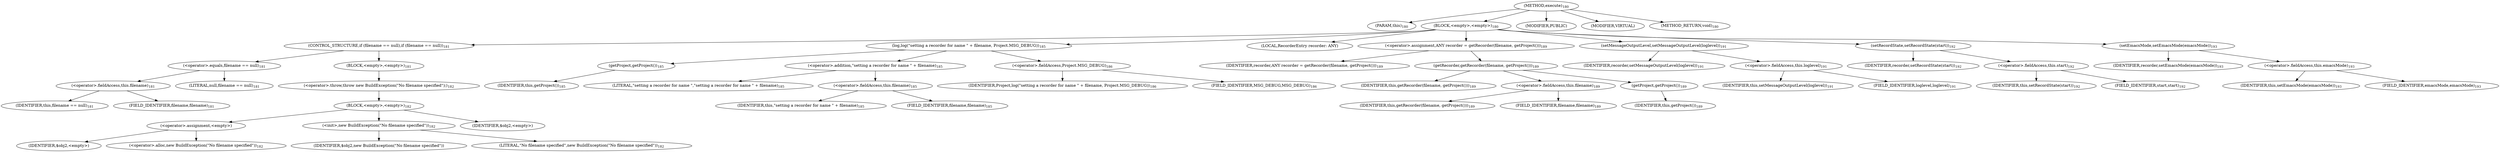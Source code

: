digraph "execute" {  
"190" [label = <(METHOD,execute)<SUB>180</SUB>> ]
"10" [label = <(PARAM,this)<SUB>180</SUB>> ]
"191" [label = <(BLOCK,&lt;empty&gt;,&lt;empty&gt;)<SUB>180</SUB>> ]
"192" [label = <(CONTROL_STRUCTURE,if (filename == null),if (filename == null))<SUB>181</SUB>> ]
"193" [label = <(&lt;operator&gt;.equals,filename == null)<SUB>181</SUB>> ]
"194" [label = <(&lt;operator&gt;.fieldAccess,this.filename)<SUB>181</SUB>> ]
"195" [label = <(IDENTIFIER,this,filename == null)<SUB>181</SUB>> ]
"196" [label = <(FIELD_IDENTIFIER,filename,filename)<SUB>181</SUB>> ]
"197" [label = <(LITERAL,null,filename == null)<SUB>181</SUB>> ]
"198" [label = <(BLOCK,&lt;empty&gt;,&lt;empty&gt;)<SUB>181</SUB>> ]
"199" [label = <(&lt;operator&gt;.throw,throw new BuildException(&quot;No filename specified&quot;);)<SUB>182</SUB>> ]
"200" [label = <(BLOCK,&lt;empty&gt;,&lt;empty&gt;)<SUB>182</SUB>> ]
"201" [label = <(&lt;operator&gt;.assignment,&lt;empty&gt;)> ]
"202" [label = <(IDENTIFIER,$obj2,&lt;empty&gt;)> ]
"203" [label = <(&lt;operator&gt;.alloc,new BuildException(&quot;No filename specified&quot;))<SUB>182</SUB>> ]
"204" [label = <(&lt;init&gt;,new BuildException(&quot;No filename specified&quot;))<SUB>182</SUB>> ]
"205" [label = <(IDENTIFIER,$obj2,new BuildException(&quot;No filename specified&quot;))> ]
"206" [label = <(LITERAL,&quot;No filename specified&quot;,new BuildException(&quot;No filename specified&quot;))<SUB>182</SUB>> ]
"207" [label = <(IDENTIFIER,$obj2,&lt;empty&gt;)> ]
"208" [label = <(log,log(&quot;setting a recorder for name &quot; + filename, Project.MSG_DEBUG))<SUB>185</SUB>> ]
"209" [label = <(getProject,getProject())<SUB>185</SUB>> ]
"9" [label = <(IDENTIFIER,this,getProject())<SUB>185</SUB>> ]
"210" [label = <(&lt;operator&gt;.addition,&quot;setting a recorder for name &quot; + filename)<SUB>185</SUB>> ]
"211" [label = <(LITERAL,&quot;setting a recorder for name &quot;,&quot;setting a recorder for name &quot; + filename)<SUB>185</SUB>> ]
"212" [label = <(&lt;operator&gt;.fieldAccess,this.filename)<SUB>185</SUB>> ]
"213" [label = <(IDENTIFIER,this,&quot;setting a recorder for name &quot; + filename)<SUB>185</SUB>> ]
"214" [label = <(FIELD_IDENTIFIER,filename,filename)<SUB>185</SUB>> ]
"215" [label = <(&lt;operator&gt;.fieldAccess,Project.MSG_DEBUG)<SUB>186</SUB>> ]
"216" [label = <(IDENTIFIER,Project,log(&quot;setting a recorder for name &quot; + filename, Project.MSG_DEBUG))<SUB>186</SUB>> ]
"217" [label = <(FIELD_IDENTIFIER,MSG_DEBUG,MSG_DEBUG)<SUB>186</SUB>> ]
"218" [label = <(LOCAL,RecorderEntry recorder: ANY)> ]
"219" [label = <(&lt;operator&gt;.assignment,ANY recorder = getRecorder(filename, getProject()))<SUB>189</SUB>> ]
"220" [label = <(IDENTIFIER,recorder,ANY recorder = getRecorder(filename, getProject()))<SUB>189</SUB>> ]
"221" [label = <(getRecorder,getRecorder(filename, getProject()))<SUB>189</SUB>> ]
"12" [label = <(IDENTIFIER,this,getRecorder(filename, getProject()))<SUB>189</SUB>> ]
"222" [label = <(&lt;operator&gt;.fieldAccess,this.filename)<SUB>189</SUB>> ]
"223" [label = <(IDENTIFIER,this,getRecorder(filename, getProject()))<SUB>189</SUB>> ]
"224" [label = <(FIELD_IDENTIFIER,filename,filename)<SUB>189</SUB>> ]
"225" [label = <(getProject,getProject())<SUB>189</SUB>> ]
"11" [label = <(IDENTIFIER,this,getProject())<SUB>189</SUB>> ]
"226" [label = <(setMessageOutputLevel,setMessageOutputLevel(loglevel))<SUB>191</SUB>> ]
"227" [label = <(IDENTIFIER,recorder,setMessageOutputLevel(loglevel))<SUB>191</SUB>> ]
"228" [label = <(&lt;operator&gt;.fieldAccess,this.loglevel)<SUB>191</SUB>> ]
"229" [label = <(IDENTIFIER,this,setMessageOutputLevel(loglevel))<SUB>191</SUB>> ]
"230" [label = <(FIELD_IDENTIFIER,loglevel,loglevel)<SUB>191</SUB>> ]
"231" [label = <(setRecordState,setRecordState(start))<SUB>192</SUB>> ]
"232" [label = <(IDENTIFIER,recorder,setRecordState(start))<SUB>192</SUB>> ]
"233" [label = <(&lt;operator&gt;.fieldAccess,this.start)<SUB>192</SUB>> ]
"234" [label = <(IDENTIFIER,this,setRecordState(start))<SUB>192</SUB>> ]
"235" [label = <(FIELD_IDENTIFIER,start,start)<SUB>192</SUB>> ]
"236" [label = <(setEmacsMode,setEmacsMode(emacsMode))<SUB>193</SUB>> ]
"237" [label = <(IDENTIFIER,recorder,setEmacsMode(emacsMode))<SUB>193</SUB>> ]
"238" [label = <(&lt;operator&gt;.fieldAccess,this.emacsMode)<SUB>193</SUB>> ]
"239" [label = <(IDENTIFIER,this,setEmacsMode(emacsMode))<SUB>193</SUB>> ]
"240" [label = <(FIELD_IDENTIFIER,emacsMode,emacsMode)<SUB>193</SUB>> ]
"241" [label = <(MODIFIER,PUBLIC)> ]
"242" [label = <(MODIFIER,VIRTUAL)> ]
"243" [label = <(METHOD_RETURN,void)<SUB>180</SUB>> ]
  "190" -> "10" 
  "190" -> "191" 
  "190" -> "241" 
  "190" -> "242" 
  "190" -> "243" 
  "191" -> "192" 
  "191" -> "208" 
  "191" -> "218" 
  "191" -> "219" 
  "191" -> "226" 
  "191" -> "231" 
  "191" -> "236" 
  "192" -> "193" 
  "192" -> "198" 
  "193" -> "194" 
  "193" -> "197" 
  "194" -> "195" 
  "194" -> "196" 
  "198" -> "199" 
  "199" -> "200" 
  "200" -> "201" 
  "200" -> "204" 
  "200" -> "207" 
  "201" -> "202" 
  "201" -> "203" 
  "204" -> "205" 
  "204" -> "206" 
  "208" -> "209" 
  "208" -> "210" 
  "208" -> "215" 
  "209" -> "9" 
  "210" -> "211" 
  "210" -> "212" 
  "212" -> "213" 
  "212" -> "214" 
  "215" -> "216" 
  "215" -> "217" 
  "219" -> "220" 
  "219" -> "221" 
  "221" -> "12" 
  "221" -> "222" 
  "221" -> "225" 
  "222" -> "223" 
  "222" -> "224" 
  "225" -> "11" 
  "226" -> "227" 
  "226" -> "228" 
  "228" -> "229" 
  "228" -> "230" 
  "231" -> "232" 
  "231" -> "233" 
  "233" -> "234" 
  "233" -> "235" 
  "236" -> "237" 
  "236" -> "238" 
  "238" -> "239" 
  "238" -> "240" 
}
